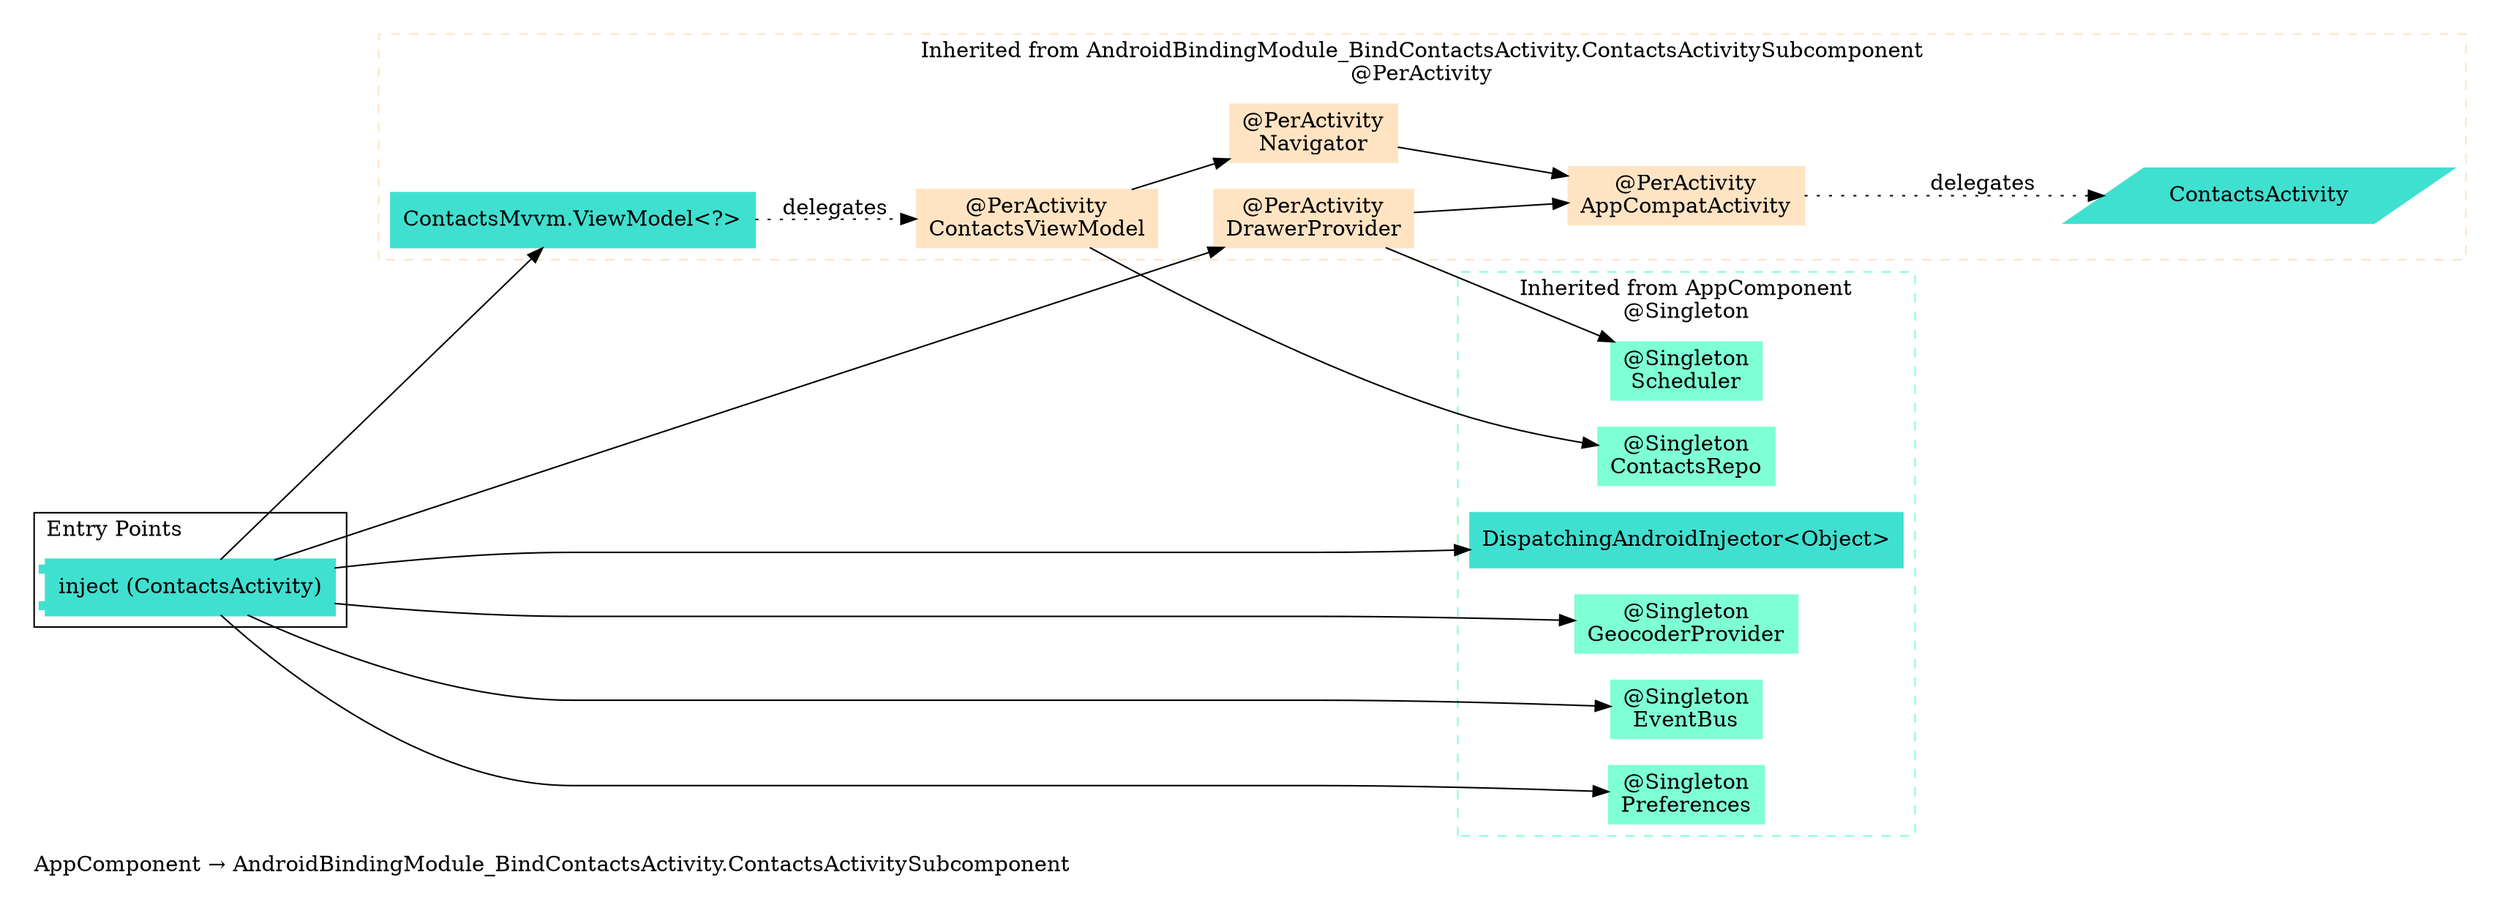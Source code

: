 digraph "org.owntracks.android.injection.components.AppComponent → org.owntracks.android.injection.modules.AndroidBindingModule_BindContactsActivity.ContactsActivitySubcomponent" {
  graph [rankdir="LR", labeljust="l", label="AppComponent → AndroidBindingModule_BindContactsActivity.ContactsActivitySubcomponent", pad="0.2", compound="true"]
  node [shape="rectangle", style="filled", color="turquoise"]
  subgraph "cluster_Entry Points" {
    graph [labeljust="l", label="Entry Points"]
    node [shape="component", penwidth="2"]
    "21ad3049-a248-4fa9-adde-bf1c7445d1ce" [label="inject (ContactsActivity)", color="turquoise", shape="component"]
  }
  subgraph "cluster_Dependency Graph" {
    graph [labeljust="l", label="Dependency Graph"]
    "2a9869dc-d446-4257-b1ec-9f69900807f7" [label="ContactsMvvm.ViewModel<?>", color="turquoise"]
    "45884660-3283-4e6d-861e-4b47be4dae57" [label="@PerActivity\nDrawerProvider", color="bisque"]
    "1ef52970-587a-4af2-8c9a-72436443fe4a" [label="@PerActivity\nContactsViewModel", color="bisque"]
    "4c7769cb-cb3d-42a7-aa06-72e0d1cc3d78" [label="@PerActivity\nNavigator", color="bisque"]
    "c5d54a9d-0176-4aa4-95d0-f9691a14cefd" [label="@PerActivity\nAppCompatActivity", color="bisque"]
    "e7bf571a-7188-45c0-a04a-0541072fe7fc" [label="ContactsActivity", color="turquoise", shape="parallelogram"]
  }
  subgraph "cluster_Subcomponents" {
    graph [labeljust="l", shape="folder", label="Subcomponents"]
  }
  subgraph "cluster_AppComponent → AndroidBindingModule_BindContactsActivity.ContactsActivitySubcomponent" {
    graph [labeljust="c", label="Inherited from AndroidBindingModule_BindContactsActivity.ContactsActivitySubcomponent\n@PerActivity", style="dashed", href="org.owntracks.android.injection.modules.AndroidBindingModule_BindContactsActivity.ContactsActivitySubcomponent.svg", color="bisque"]
    "2a9869dc-d446-4257-b1ec-9f69900807f7" [label="ContactsMvvm.ViewModel<?>", color="turquoise"]
    "45884660-3283-4e6d-861e-4b47be4dae57" [label="@PerActivity\nDrawerProvider", color="bisque"]
    "1ef52970-587a-4af2-8c9a-72436443fe4a" [label="@PerActivity\nContactsViewModel", color="bisque"]
    "c5d54a9d-0176-4aa4-95d0-f9691a14cefd" [label="@PerActivity\nAppCompatActivity", color="bisque"]
    "4c7769cb-cb3d-42a7-aa06-72e0d1cc3d78" [label="@PerActivity\nNavigator", color="bisque"]
    "c5d54a9d-0176-4aa4-95d0-f9691a14cefd" [label="@PerActivity\nAppCompatActivity", color="bisque"]
    "e7bf571a-7188-45c0-a04a-0541072fe7fc" [label="ContactsActivity", color="turquoise", shape="parallelogram"]
  }
  subgraph "cluster_AppComponent" {
    graph [labeljust="c", label="Inherited from AppComponent\n@Singleton", style="dashed", href="org.owntracks.android.injection.components.AppComponent.svg", color="aquamarine"]
    "e509428f-9f24-43da-afd0-f4b4f5f3cb5d" [label="DispatchingAndroidInjector<Object>", color="turquoise"]
    "6c069e56-f281-41a8-86b3-8fd2931c3311" [label="@Singleton\nGeocoderProvider", color="aquamarine"]
    "d05eed59-cfb7-4cc0-b58b-0bba4dc6b919" [label="@Singleton\nEventBus", color="aquamarine"]
    "d1140e44-e139-452d-a146-1a28d27f0f5d" [label="@Singleton\nPreferences", color="aquamarine"]
    "908039ec-0f52-434a-9087-9e431729572f" [label="@Singleton\nScheduler", color="aquamarine"]
    "8bbce52f-152b-405e-a737-452371ebd786" [label="@Singleton\nContactsRepo", color="aquamarine"]
  }
  "21ad3049-a248-4fa9-adde-bf1c7445d1ce" -> "e509428f-9f24-43da-afd0-f4b4f5f3cb5d"
  "21ad3049-a248-4fa9-adde-bf1c7445d1ce" -> "2a9869dc-d446-4257-b1ec-9f69900807f7"
  "21ad3049-a248-4fa9-adde-bf1c7445d1ce" -> "d1140e44-e139-452d-a146-1a28d27f0f5d"
  "21ad3049-a248-4fa9-adde-bf1c7445d1ce" -> "d05eed59-cfb7-4cc0-b58b-0bba4dc6b919"
  "21ad3049-a248-4fa9-adde-bf1c7445d1ce" -> "45884660-3283-4e6d-861e-4b47be4dae57"
  "21ad3049-a248-4fa9-adde-bf1c7445d1ce" -> "6c069e56-f281-41a8-86b3-8fd2931c3311"
  "2a9869dc-d446-4257-b1ec-9f69900807f7" -> "1ef52970-587a-4af2-8c9a-72436443fe4a" [style="dotted", label="delegates"]
  "45884660-3283-4e6d-861e-4b47be4dae57" -> "908039ec-0f52-434a-9087-9e431729572f"
  "45884660-3283-4e6d-861e-4b47be4dae57" -> "c5d54a9d-0176-4aa4-95d0-f9691a14cefd"
  "1ef52970-587a-4af2-8c9a-72436443fe4a" -> "8bbce52f-152b-405e-a737-452371ebd786"
  "1ef52970-587a-4af2-8c9a-72436443fe4a" -> "4c7769cb-cb3d-42a7-aa06-72e0d1cc3d78"
  "4c7769cb-cb3d-42a7-aa06-72e0d1cc3d78" -> "c5d54a9d-0176-4aa4-95d0-f9691a14cefd"
  "c5d54a9d-0176-4aa4-95d0-f9691a14cefd" -> "e7bf571a-7188-45c0-a04a-0541072fe7fc" [style="dotted", label="delegates"]
}
